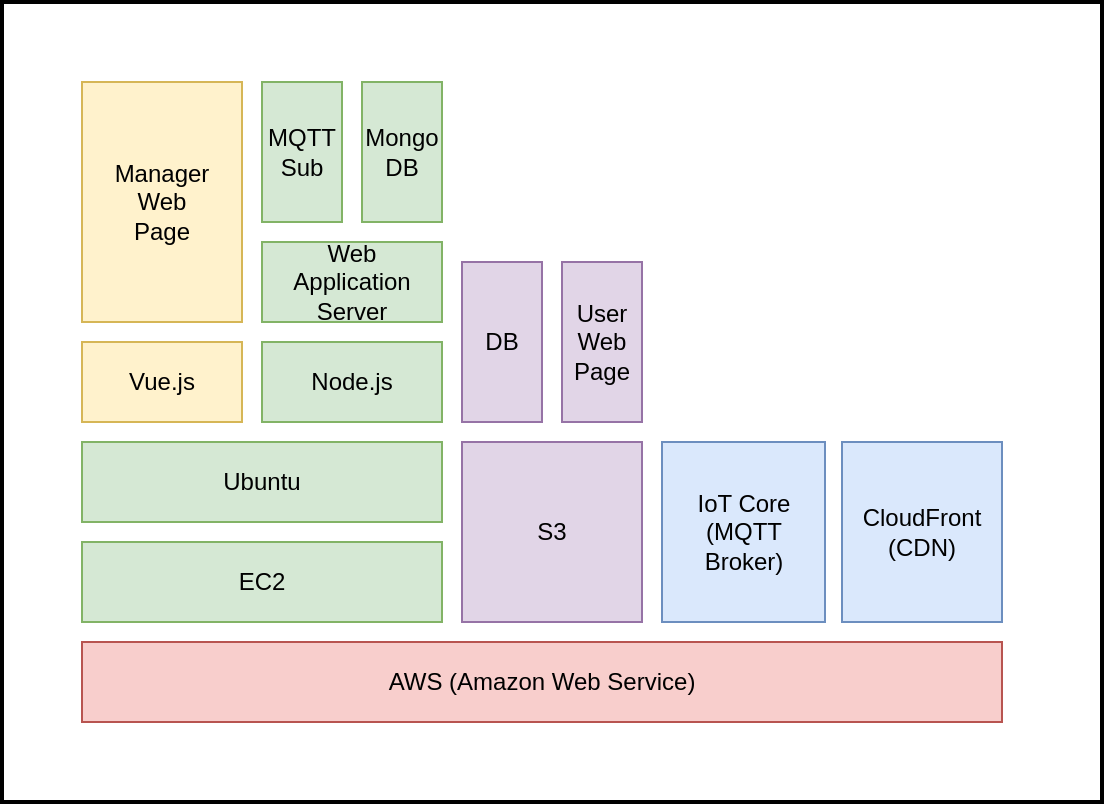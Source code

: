 <mxfile version="19.0.0" type="google"><diagram id="tk3mlWc_GAoxY6UgI12L" name="Page-1"><mxGraphModel grid="1" page="1" gridSize="10" guides="1" tooltips="1" connect="1" arrows="1" fold="1" pageScale="1" pageWidth="827" pageHeight="1169" math="0" shadow="0"><root><mxCell id="0"/><mxCell id="1" parent="0"/><mxCell id="cIGJ3-aePTL7lzRSxGli-1" value="AWS (Amazon Web Service)" style="rounded=0;whiteSpace=wrap;html=1;fillColor=#f8cecc;strokeColor=#b85450;fontSize=12;" vertex="1" parent="1"><mxGeometry x="-640" y="520" width="460" height="40" as="geometry"/></mxCell><mxCell id="cIGJ3-aePTL7lzRSxGli-7" value="IoT Core&lt;br style=&quot;font-size: 12px;&quot;&gt;(MQTT&lt;br style=&quot;font-size: 12px;&quot;&gt;Broker)" style="rounded=0;whiteSpace=wrap;html=1;fillColor=#dae8fc;strokeColor=#6c8ebf;fontSize=12;" vertex="1" parent="1"><mxGeometry x="-350" y="420" width="81.5" height="90" as="geometry"/></mxCell><mxCell id="cIGJ3-aePTL7lzRSxGli-8" value="Web &lt;br&gt;Application Server" style="rounded=0;whiteSpace=wrap;html=1;fillColor=#d5e8d4;strokeColor=#82b366;fontSize=12;" vertex="1" parent="1"><mxGeometry x="-550" y="320" width="90" height="40" as="geometry"/></mxCell><mxCell id="cIGJ3-aePTL7lzRSxGli-10" value="S3" style="rounded=0;whiteSpace=wrap;html=1;fillColor=#e1d5e7;strokeColor=#9673a6;fontSize=12;" vertex="1" parent="1"><mxGeometry x="-450" y="420" width="90" height="90" as="geometry"/></mxCell><mxCell id="cIGJ3-aePTL7lzRSxGli-12" value="CloudFront&lt;br style=&quot;font-size: 12px;&quot;&gt;(CDN)" style="rounded=0;whiteSpace=wrap;html=1;fillColor=#dae8fc;strokeColor=#6c8ebf;fontSize=12;" vertex="1" parent="1"><mxGeometry x="-260" y="420" width="80" height="90" as="geometry"/></mxCell><mxCell id="cIGJ3-aePTL7lzRSxGli-23" value="&lt;font style=&quot;font-size: 12px;&quot;&gt;EC2&lt;/font&gt;" style="rounded=0;whiteSpace=wrap;html=1;fillColor=#d5e8d4;strokeColor=#82b366;fontSize=12;" vertex="1" parent="1"><mxGeometry x="-640" y="470" width="180" height="40" as="geometry"/></mxCell><mxCell id="cIGJ3-aePTL7lzRSxGli-24" value="&lt;font style=&quot;font-size: 12px;&quot;&gt;Ubuntu&lt;/font&gt;" style="rounded=0;whiteSpace=wrap;html=1;fillColor=#d5e8d4;strokeColor=#82b366;fontSize=12;" vertex="1" parent="1"><mxGeometry x="-640" y="420" width="180" height="40" as="geometry"/></mxCell><mxCell id="nHCH2EOr2h7PYl1RUV9q-2" value="Node.js" style="rounded=0;whiteSpace=wrap;html=1;fillColor=#d5e8d4;strokeColor=#82b366;fontSize=12;" vertex="1" parent="1"><mxGeometry x="-550" y="370" width="90" height="40" as="geometry"/></mxCell><mxCell id="nHCH2EOr2h7PYl1RUV9q-7" value="DB" style="rounded=0;whiteSpace=wrap;html=1;fillColor=#6a00ff;strokeColor=#3700CC;fontSize=12;fontColor=#ffffff;" vertex="1" parent="1"><mxGeometry x="-450" y="330" width="40" height="80" as="geometry"/></mxCell><mxCell id="nHCH2EOr2h7PYl1RUV9q-9" value="User&lt;br style=&quot;font-size: 12px;&quot;&gt;Web&lt;br style=&quot;font-size: 12px;&quot;&gt;Page" style="rounded=0;whiteSpace=wrap;html=1;fillColor=#e1d5e7;strokeColor=#9673a6;fontSize=12;" vertex="1" parent="1"><mxGeometry x="-400" y="330" width="40" height="80" as="geometry"/></mxCell><mxCell id="nHCH2EOr2h7PYl1RUV9q-10" value="Vue.js" style="rounded=0;whiteSpace=wrap;html=1;fillColor=#fff2cc;strokeColor=#d6b656;fontSize=12;" vertex="1" parent="1"><mxGeometry x="-640" y="370" width="80" height="40" as="geometry"/></mxCell><mxCell id="nHCH2EOr2h7PYl1RUV9q-11" value="&lt;font style=&quot;font-size: 12px;&quot;&gt;Manager&lt;br style=&quot;font-size: 12px;&quot;&gt;Web&lt;br style=&quot;font-size: 12px;&quot;&gt;Page&lt;/font&gt;" style="rounded=0;whiteSpace=wrap;html=1;fillColor=#fff2cc;strokeColor=#d6b656;fontSize=12;" vertex="1" parent="1"><mxGeometry x="-640" y="240" width="80" height="120" as="geometry"/></mxCell><mxCell id="nHCH2EOr2h7PYl1RUV9q-17" value="DB" style="rounded=0;whiteSpace=wrap;html=1;fillColor=#e1d5e7;strokeColor=#9673a6;fontSize=12;" vertex="1" parent="1"><mxGeometry x="-450" y="330" width="40" height="80" as="geometry"/></mxCell><mxCell id="nHCH2EOr2h7PYl1RUV9q-18" value="MQTT&lt;br style=&quot;font-size: 12px;&quot;&gt;Sub" style="rounded=0;whiteSpace=wrap;html=1;fillColor=#d5e8d4;strokeColor=#82b366;fontSize=12;" vertex="1" parent="1"><mxGeometry x="-550" y="240" width="40" height="70" as="geometry"/></mxCell><mxCell id="nHCH2EOr2h7PYl1RUV9q-19" value="Mongo&lt;br&gt;DB" style="rounded=0;whiteSpace=wrap;html=1;fillColor=#d5e8d4;strokeColor=#82b366;fontSize=12;" vertex="1" parent="1"><mxGeometry x="-500" y="240" width="40" height="70" as="geometry"/></mxCell><mxCell id="nHCH2EOr2h7PYl1RUV9q-20" value="" style="rounded=0;whiteSpace=wrap;html=1;fontSize=12;strokeColor=#000000;fillColor=none;strokeWidth=2;" vertex="1" parent="1"><mxGeometry x="-680" y="200" width="550" height="400" as="geometry"/></mxCell></root></mxGraphModel></diagram></mxfile>